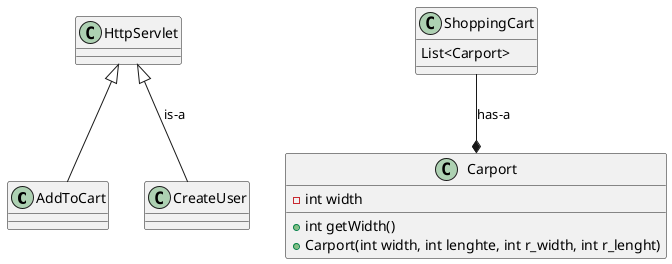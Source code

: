 @startuml
'https://plantuml.com/class-diagram
class AddToCart
class HttpServlet
class CreateUser
class Carport
class ShoppingCart


HttpServlet <|-- AddToCart
HttpServlet <|-- CreateUser : is-a
ShoppingCart --* Carport : has-a

Carport : -int width
Carport : +int getWidth()
Carport : +Carport(int width, int lenghte, int r_width, int r_lenght)

ShoppingCart : List<Carport>

@enduml